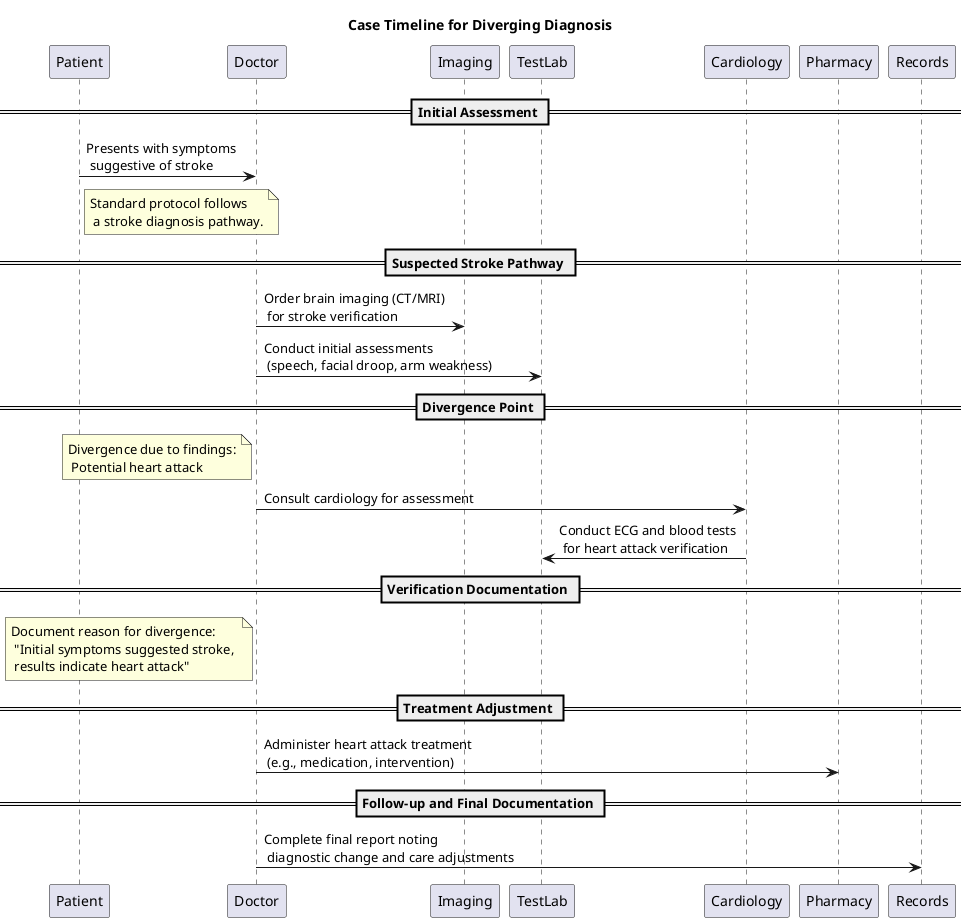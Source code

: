 @startuml
title Case Timeline for Diverging Diagnosis

== Initial Assessment ==
participant "Patient" as Patient
Patient -> Doctor : Presents with symptoms \n suggestive of stroke
note right of Patient : Standard protocol follows \n a stroke diagnosis pathway.

== Suspected Stroke Pathway ==
Doctor -> Imaging : Order brain imaging (CT/MRI) \n for stroke verification
Doctor -> TestLab : Conduct initial assessments \n (speech, facial droop, arm weakness)

== Divergence Point ==
note left of Doctor : Divergence due to findings:\n Potential heart attack

Doctor -> Cardiology : Consult cardiology for assessment
Cardiology -> TestLab : Conduct ECG and blood tests \n for heart attack verification

== Verification Documentation ==
note left of Doctor : Document reason for divergence:\n "Initial symptoms suggested stroke, \n results indicate heart attack"

== Treatment Adjustment ==
Doctor -> Pharmacy : Administer heart attack treatment \n (e.g., medication, intervention)

== Follow-up and Final Documentation ==
Doctor -> Records : Complete final report noting \n diagnostic change and care adjustments

@enduml
\